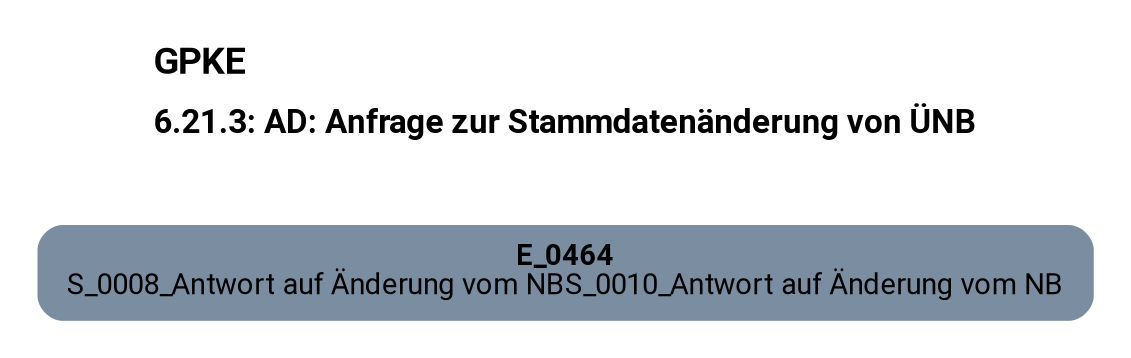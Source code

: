 digraph D {
    labelloc="t";
    label=<<B><FONT POINT-SIZE="18">GPKE</FONT></B><BR align="left"/><BR/><B><FONT POINT-SIZE="16">6.21.3: AD: Anfrage zur Stammdatenänderung von ÜNB</FONT></B><BR align="left"/><BR/><BR/><BR/>>;
    ratio="compress";
    concentrate=true;
    pack=true;
    rankdir=TB;
    packmode="array";
    size="20,20";
    fontsize=12;
    pad=0.25;
    "Empty" [margin="0.2,0.12", shape=box, style="filled,rounded", penwidth=0.0, fillcolor="#7a8da1", label=<<B>E_0464</B><BR align="center"/><FONT>S_0008_Antwort auf Änderung vom NB
S_0010_Antwort auf Änderung vom NB</FONT><BR align="center"/>>, fontname="Roboto, sans-serif"];


    bgcolor="transparent";
fontname="Roboto, sans-serif";
}